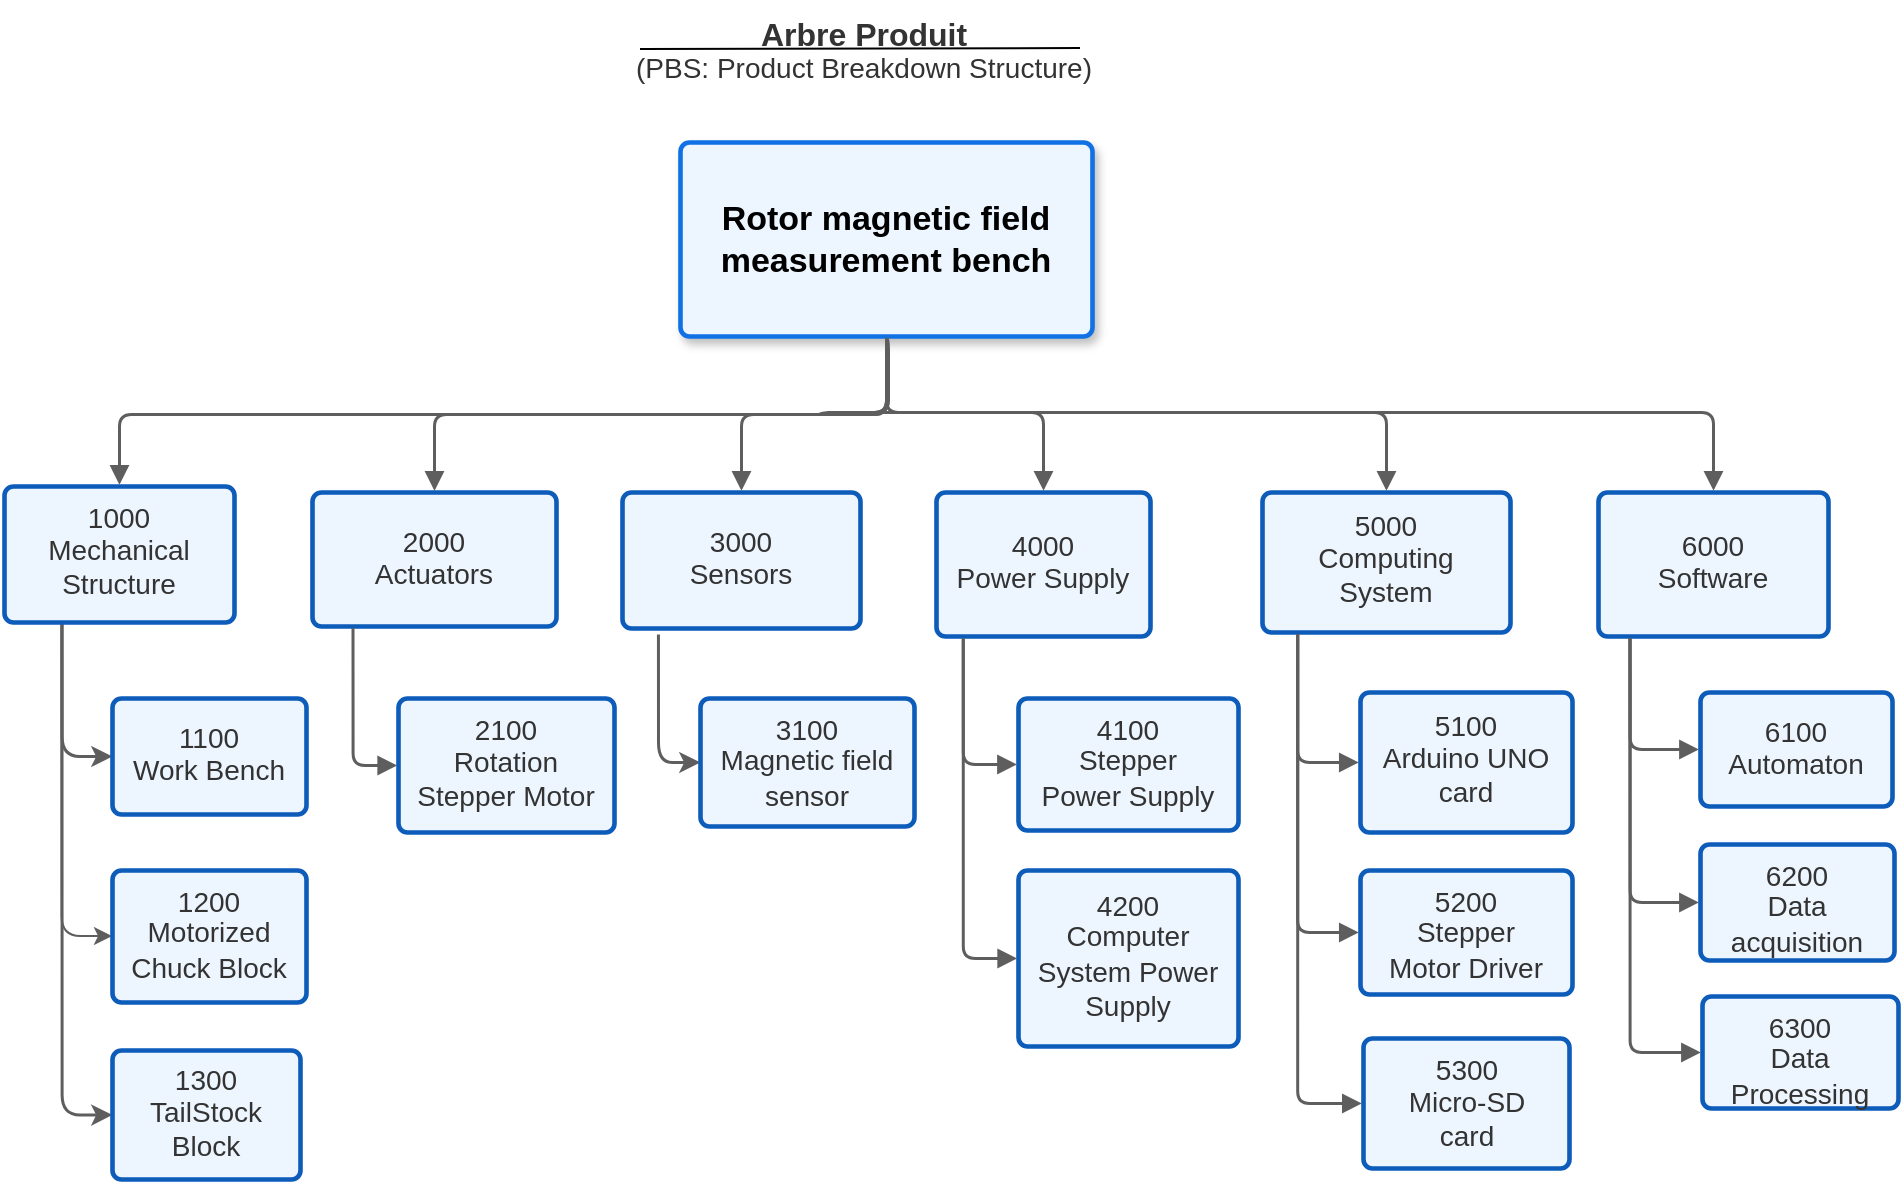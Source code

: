 <mxfile version="24.4.14" type="github" pages="3">
  <diagram id="VGt8NKjKaY3T89ASlulM" name="PBS">
    <mxGraphModel dx="1195" dy="638" grid="0" gridSize="10" guides="1" tooltips="1" connect="1" arrows="1" fold="1" page="0" pageScale="1" pageWidth="827" pageHeight="1169" math="0" shadow="0">
      <root>
        <mxCell id="0" />
        <mxCell id="1" parent="0" />
        <mxCell id="8GjarqtCZsp81MKR5A-h-42" value="Rotor magnetic field&#xa;measurement bench" style="html=1;overflow=block;blockSpacing=1;whiteSpace=wrap;fontSize=17;fontStyle=1;align=center;spacing=9;strokeColor=#1071e5;strokeOpacity=100;fillOpacity=100;rounded=1;absoluteArcSize=1;arcSize=9;fillColor=#edf5ff;strokeWidth=2.3;lucidId=op2DlNhiaoXF;shadow=1;" parent="1" vertex="1">
          <mxGeometry x="570" y="274" width="206" height="97" as="geometry" />
        </mxCell>
        <mxCell id="8GjarqtCZsp81MKR5A-h-43" value="&lt;div style=&quot;display: flex; justify-content: center; text-align: center; align-items: baseline; font-size: 16px; line-height: 1.25; margin-top: -2px;&quot;&gt;&lt;span style=&quot;&quot;&gt;&lt;span style=&quot;color: rgb(51, 51, 51); font-weight: bold;&quot;&gt;Arbre Produit&lt;/span&gt;&lt;span style=&quot;font-size: 14px; color: rgb(51, 51, 51); font-weight: bold;&quot;&gt;&lt;br&gt;&lt;/span&gt;&lt;/span&gt;&lt;/div&gt;&lt;div style=&quot;display: flex; justify-content: center; text-align: center; align-items: baseline; font-size: 14px; line-height: 1.25; margin-top: -2px;&quot;&gt;&lt;span style=&quot;font-size: 14px;&quot;&gt;&lt;span style=&quot;font-size: 14px; color: rgb(51, 51, 51);&quot;&gt;&lt;span style=&quot;font-size: 14px; color: rgb(51, 51, 51);&quot;&gt;(PBS: Product Breakdown Structure)&lt;/span&gt;&lt;/span&gt;&lt;/span&gt;&lt;/div&gt;" style="html=1;overflow=block;blockSpacing=1;whiteSpace=wrap;fontSize=14;spacing=3.8;strokeOpacity=0;fillOpacity=0;rounded=1;absoluteArcSize=1;arcSize=9;fillColor=#ffffff;strokeWidth=2.3;lucidId=op2DOxUPKWHS;" parent="1" vertex="1">
          <mxGeometry x="544" y="205" width="236" height="47" as="geometry" />
        </mxCell>
        <mxCell id="8GjarqtCZsp81MKR5A-h-85" style="edgeStyle=orthogonalEdgeStyle;rounded=1;orthogonalLoop=1;jettySize=auto;html=1;exitX=0.25;exitY=1;exitDx=0;exitDy=0;entryX=0;entryY=0.5;entryDx=0;entryDy=0;curved=0;strokeWidth=1.5;strokeColor=#5E5E5E;" parent="1" source="8GjarqtCZsp81MKR5A-h-45" target="8GjarqtCZsp81MKR5A-h-63" edge="1">
          <mxGeometry relative="1" as="geometry" />
        </mxCell>
        <mxCell id="8GjarqtCZsp81MKR5A-h-89" style="edgeStyle=orthogonalEdgeStyle;rounded=1;orthogonalLoop=1;jettySize=auto;html=1;exitX=0.25;exitY=1;exitDx=0;exitDy=0;entryX=0;entryY=0.5;entryDx=0;entryDy=0;curved=0;strokeColor=#5E5E5E;" parent="1" source="8GjarqtCZsp81MKR5A-h-45" target="8GjarqtCZsp81MKR5A-h-64" edge="1">
          <mxGeometry relative="1" as="geometry" />
        </mxCell>
        <mxCell id="8GjarqtCZsp81MKR5A-h-90" style="edgeStyle=orthogonalEdgeStyle;rounded=1;orthogonalLoop=1;jettySize=auto;html=1;exitX=0.25;exitY=1;exitDx=0;exitDy=0;entryX=0;entryY=0.5;entryDx=0;entryDy=0;curved=0;strokeWidth=1.5;strokeColor=#5E5E5E;" parent="1" source="8GjarqtCZsp81MKR5A-h-45" target="8GjarqtCZsp81MKR5A-h-65" edge="1">
          <mxGeometry relative="1" as="geometry" />
        </mxCell>
        <mxCell id="8GjarqtCZsp81MKR5A-h-45" value="&lt;div style=&quot;display: flex; justify-content: center; text-align: center; align-items: baseline; font-size: 14px; line-height: 1.25; margin-top: -2px;&quot;&gt;&lt;span style=&quot;font-size: 14px;&quot;&gt;&lt;span style=&quot;font-size: 14px; color: rgb(51, 51, 51);&quot;&gt;1000&lt;br&gt;&lt;/span&gt;&lt;/span&gt;&lt;/div&gt;&lt;div style=&quot;display: flex; justify-content: center; text-align: center; align-items: baseline; font-size: 14px; line-height: 1.25; margin-top: -2px;&quot;&gt;&lt;span style=&quot;font-size: 14px;&quot;&gt;&lt;span style=&quot;font-size: 14px; color: rgb(51, 51, 51);&quot;&gt;Mechanical Structure&lt;/span&gt;&lt;/span&gt;&lt;/div&gt;" style="html=1;overflow=block;blockSpacing=1;whiteSpace=wrap;fontSize=14;spacing=9;strokeColor=#0D5CBA;strokeOpacity=100;fillOpacity=100;rounded=1;absoluteArcSize=1;arcSize=9;fillColor=#edf5ff;strokeWidth=2.3;lucidId=op2DeZ.cYt9W;" parent="1" vertex="1">
          <mxGeometry x="232" y="446" width="115" height="68" as="geometry" />
        </mxCell>
        <mxCell id="8GjarqtCZsp81MKR5A-h-46" value="&lt;div style=&quot;display: flex; justify-content: center; text-align: center; align-items: baseline; font-size: 14px; line-height: 1.25; margin-top: -2px;&quot;&gt;&lt;span style=&quot;font-size: 14px;&quot;&gt;&lt;span style=&quot;font-size: 14px; color: rgb(51, 51, 51);&quot;&gt;2000&#xa;&lt;/span&gt;&lt;/span&gt;&lt;/div&gt;&lt;div style=&quot;display: flex; justify-content: center; text-align: center; align-items: baseline; font-size: 14px; line-height: 1.25; margin-top: -2px;&quot;&gt;&lt;span style=&quot;font-size: 14px;&quot;&gt;&lt;span style=&quot;font-size: 14px; color: rgb(51, 51, 51);&quot;&gt;Actuators&lt;/span&gt;&lt;/span&gt;&lt;/div&gt;" style="html=1;overflow=block;blockSpacing=1;whiteSpace=wrap;fontSize=14;spacing=9;strokeColor=#0D5CBA;strokeOpacity=100;fillOpacity=100;rounded=1;absoluteArcSize=1;arcSize=9;fillColor=#edf5ff;strokeWidth=2.3;lucidId=op2DIdq_~rvC;" parent="1" vertex="1">
          <mxGeometry x="386" y="449" width="122" height="67" as="geometry" />
        </mxCell>
        <mxCell id="8GjarqtCZsp81MKR5A-h-88" style="edgeStyle=orthogonalEdgeStyle;rounded=1;orthogonalLoop=1;jettySize=auto;html=1;exitX=0.151;exitY=1.044;exitDx=0;exitDy=0;entryX=0;entryY=0.5;entryDx=0;entryDy=0;strokeWidth=1.5;strokeColor=#5E5E5E;exitPerimeter=0;" parent="1" source="8GjarqtCZsp81MKR5A-h-47" target="8GjarqtCZsp81MKR5A-h-57" edge="1">
          <mxGeometry relative="1" as="geometry" />
        </mxCell>
        <mxCell id="8GjarqtCZsp81MKR5A-h-47" value="&lt;div style=&quot;display: flex; justify-content: center; text-align: center; align-items: baseline; font-size: 14px; line-height: 1.25; margin-top: -2px;&quot;&gt;&lt;span style=&quot;font-size: 14px;&quot;&gt;&lt;span style=&quot;font-size: 14px; color: rgb(51, 51, 51);&quot;&gt;3000&#xa;&lt;/span&gt;&lt;/span&gt;&lt;/div&gt;&lt;div style=&quot;display: flex; justify-content: center; text-align: center; align-items: baseline; font-size: 14px; line-height: 1.25; margin-top: -2px;&quot;&gt;&lt;span style=&quot;font-size: 14px;&quot;&gt;&lt;span style=&quot;font-size: 14px; color: rgb(51, 51, 51);&quot;&gt;Sensors&lt;/span&gt;&lt;/span&gt;&lt;/div&gt;" style="html=1;overflow=block;blockSpacing=1;whiteSpace=wrap;fontSize=14;spacing=9;strokeColor=#0D5CBA;strokeOpacity=100;fillOpacity=100;rounded=1;absoluteArcSize=1;arcSize=9;fillColor=#edf5ff;strokeWidth=2.3;lucidId=op2DrcHy-5GN;" parent="1" vertex="1">
          <mxGeometry x="541" y="449" width="119" height="68" as="geometry" />
        </mxCell>
        <mxCell id="8GjarqtCZsp81MKR5A-h-48" value="&lt;div style=&quot;display: flex; justify-content: center; text-align: center; align-items: baseline; font-size: 14px; line-height: 1.25; margin-top: -2px;&quot;&gt;&lt;span style=&quot;font-size: 14px;&quot;&gt;&lt;span style=&quot;font-size: 14px; color: rgb(51, 51, 51);&quot;&gt;4000&#xa;&lt;/span&gt;&lt;/span&gt;&lt;/div&gt;&lt;div style=&quot;display: flex; justify-content: center; text-align: center; align-items: baseline; font-size: 14px; line-height: 1.25; margin-top: -2px;&quot;&gt;&lt;span style=&quot;font-size: 14px;&quot;&gt;&lt;span style=&quot;font-size: 14px; color: rgb(51, 51, 51);&quot;&gt;Power Supply&lt;/span&gt;&lt;/span&gt;&lt;/div&gt;" style="html=1;overflow=block;blockSpacing=1;whiteSpace=wrap;fontSize=14;spacing=9;strokeColor=#0D5CBA;strokeOpacity=100;fillOpacity=100;rounded=1;absoluteArcSize=1;arcSize=9;fillColor=#edf5ff;strokeWidth=2.3;lucidId=op2DH3rtzFCJ;" parent="1" vertex="1">
          <mxGeometry x="698" y="449" width="107" height="72" as="geometry" />
        </mxCell>
        <mxCell id="8GjarqtCZsp81MKR5A-h-49" value="&lt;div style=&quot;display: flex; justify-content: center; text-align: center; align-items: baseline; font-size: 14px; line-height: 1.25; margin-top: -2px;&quot;&gt;&lt;span style=&quot;font-size: 14px;&quot;&gt;&lt;span style=&quot;font-size: 14px; color: rgb(51, 51, 51);&quot;&gt;5000&#xa;&lt;/span&gt;&lt;/span&gt;&lt;/div&gt;&lt;div style=&quot;display: flex; justify-content: center; text-align: center; align-items: baseline; font-size: 14px; line-height: 1.25; margin-top: -2px;&quot;&gt;&lt;span style=&quot;font-size: 14px;&quot;&gt;&lt;span style=&quot;font-size: 14px; color: rgb(51, 51, 51);&quot;&gt;Computing System&lt;/span&gt;&lt;/span&gt;&lt;/div&gt;" style="html=1;overflow=block;blockSpacing=1;whiteSpace=wrap;fontSize=14;spacing=9;strokeColor=#0D5CBA;strokeOpacity=100;fillOpacity=100;rounded=1;absoluteArcSize=1;arcSize=9;fillColor=#edf5ff;strokeWidth=2.3;lucidId=op2DZ983SHyo;" parent="1" vertex="1">
          <mxGeometry x="861" y="449" width="124" height="70" as="geometry" />
        </mxCell>
        <mxCell id="8GjarqtCZsp81MKR5A-h-50" value="" style="html=1;jettySize=18;whiteSpace=wrap;fontSize=14;strokeColor=#5E5E5E;strokeWidth=1.5;rounded=1;arcSize=12;edgeStyle=orthogonalEdgeStyle;startArrow=none;endArrow=block;endFill=1;exitX=0.5;exitY=1.011;exitPerimeter=0;entryX=0.5;entryY=-0.012;entryPerimeter=0;lucidId=op2D4Qm-s5.9;" parent="1" source="8GjarqtCZsp81MKR5A-h-42" target="8GjarqtCZsp81MKR5A-h-45" edge="1">
          <mxGeometry width="100" height="100" relative="1" as="geometry">
            <Array as="points">
              <mxPoint x="674" y="372" />
              <mxPoint x="674" y="409" />
              <mxPoint x="640" y="409" />
              <mxPoint x="289" y="410" />
            </Array>
          </mxGeometry>
        </mxCell>
        <mxCell id="8GjarqtCZsp81MKR5A-h-51" value="" style="html=1;jettySize=18;whiteSpace=wrap;fontSize=14;strokeColor=#5E5E5E;strokeWidth=1.5;rounded=1;arcSize=12;edgeStyle=orthogonalEdgeStyle;startArrow=none;endArrow=block;endFill=1;exitX=0.5;exitY=1.011;exitPerimeter=0;entryX=0.5;entryY=-0.012;entryPerimeter=0;lucidId=op2DSndrqWX7;" parent="1" source="8GjarqtCZsp81MKR5A-h-42" target="8GjarqtCZsp81MKR5A-h-46" edge="1">
          <mxGeometry width="100" height="100" relative="1" as="geometry">
            <Array as="points">
              <mxPoint x="673" y="410" />
              <mxPoint x="447" y="410" />
            </Array>
          </mxGeometry>
        </mxCell>
        <mxCell id="8GjarqtCZsp81MKR5A-h-52" value="" style="html=1;jettySize=18;whiteSpace=wrap;fontSize=14;strokeColor=#5E5E5E;strokeWidth=1.5;rounded=1;arcSize=12;edgeStyle=orthogonalEdgeStyle;startArrow=none;endArrow=block;endFill=1;exitX=0.5;exitY=1.011;exitPerimeter=0;entryX=0.5;entryY=-0.012;entryPerimeter=0;lucidId=op2DwWMJoZg.;" parent="1" source="8GjarqtCZsp81MKR5A-h-42" target="8GjarqtCZsp81MKR5A-h-47" edge="1">
          <mxGeometry width="100" height="100" relative="1" as="geometry">
            <Array as="points">
              <mxPoint x="641" y="410" />
              <mxPoint x="601" y="410" />
              <mxPoint x="601" y="484" />
            </Array>
          </mxGeometry>
        </mxCell>
        <mxCell id="8GjarqtCZsp81MKR5A-h-53" value="" style="html=1;jettySize=18;whiteSpace=wrap;fontSize=14;strokeColor=#5E5E5E;strokeWidth=1.5;rounded=1;arcSize=12;edgeStyle=orthogonalEdgeStyle;startArrow=none;endArrow=block;endFill=1;exitX=0.5;exitY=1.011;exitPerimeter=0;entryX=0.5;entryY=-0.012;entryPerimeter=0;lucidId=op2DVnM9Jc29;" parent="1" source="8GjarqtCZsp81MKR5A-h-42" target="8GjarqtCZsp81MKR5A-h-48" edge="1">
          <mxGeometry width="100" height="100" relative="1" as="geometry">
            <Array as="points">
              <mxPoint x="641" y="409" />
              <mxPoint x="751" y="409" />
              <mxPoint x="751" y="484" />
            </Array>
          </mxGeometry>
        </mxCell>
        <mxCell id="8GjarqtCZsp81MKR5A-h-54" value="" style="html=1;jettySize=18;whiteSpace=wrap;fontSize=14;strokeColor=#5E5E5E;strokeWidth=1.5;rounded=1;arcSize=12;edgeStyle=orthogonalEdgeStyle;startArrow=none;endArrow=block;endFill=1;exitX=0.5;exitY=1.011;exitPerimeter=0;entryX=0.5;entryY=-0.012;entryPerimeter=0;lucidId=op2DF9aEdJrC;" parent="1" source="8GjarqtCZsp81MKR5A-h-42" target="8GjarqtCZsp81MKR5A-h-49" edge="1">
          <mxGeometry width="100" height="100" relative="1" as="geometry">
            <Array as="points">
              <mxPoint x="673" y="409" />
              <mxPoint x="923" y="409" />
            </Array>
          </mxGeometry>
        </mxCell>
        <mxCell id="8GjarqtCZsp81MKR5A-h-55" value="&lt;div style=&quot;display: flex; justify-content: center; text-align: center; align-items: baseline; font-size: 14px; line-height: 1.25; margin-top: -2px;&quot;&gt;&lt;span style=&quot;font-size: 14px;&quot;&gt;&lt;span style=&quot;font-size: 14px; color: rgb(51, 51, 51);&quot;&gt;2100&#xa;&lt;/span&gt;&lt;/span&gt;&lt;/div&gt;&lt;div style=&quot;display: flex; justify-content: center; text-align: center; align-items: baseline; font-size: 14px; line-height: 1.25; margin-top: -2px;&quot;&gt;&lt;span style=&quot;font-size: 14px;&quot;&gt;&lt;span style=&quot;font-size: 14px; color: rgb(51, 51, 51);&quot;&gt;Rotation Stepper Motor&lt;/span&gt;&lt;/span&gt;&lt;/div&gt;" style="html=1;overflow=block;blockSpacing=1;whiteSpace=wrap;fontSize=14;spacing=9;strokeColor=#0D5CBA;strokeOpacity=100;fillOpacity=100;rounded=1;absoluteArcSize=1;arcSize=9;fillColor=#edf5ff;strokeWidth=2.3;lucidId=op2DPShWuuZC;" parent="1" vertex="1">
          <mxGeometry x="429" y="552" width="108" height="67" as="geometry" />
        </mxCell>
        <mxCell id="8GjarqtCZsp81MKR5A-h-56" value="" style="html=1;jettySize=18;whiteSpace=wrap;fontSize=14;strokeColor=#5E5E5E;strokeWidth=1.5;rounded=1;arcSize=12;edgeStyle=orthogonalEdgeStyle;startArrow=none;endArrow=block;endFill=1;exitX=0.166;exitY=1.012;exitPerimeter=0;entryX=-0.006;entryY=0.5;entryPerimeter=0;lucidId=op2D_loqMMDQ;" parent="1" source="8GjarqtCZsp81MKR5A-h-46" target="8GjarqtCZsp81MKR5A-h-55" edge="1">
          <mxGeometry width="100" height="100" relative="1" as="geometry">
            <Array as="points" />
          </mxGeometry>
        </mxCell>
        <mxCell id="8GjarqtCZsp81MKR5A-h-57" value="&lt;div style=&quot;display: flex; justify-content: center; text-align: center; align-items: baseline; font-size: 14px; line-height: 1.25; margin-top: -2px;&quot;&gt;&lt;span style=&quot;font-size: 14px;&quot;&gt;&lt;span style=&quot;font-size: 14px; color: rgb(51, 51, 51);&quot;&gt;3100&#xa;&lt;/span&gt;&lt;/span&gt;&lt;/div&gt;&lt;div style=&quot;display: flex; justify-content: center; text-align: center; align-items: baseline; font-size: 14px; line-height: 1.25; margin-top: -2px;&quot;&gt;&lt;span style=&quot;font-size: 14px;&quot;&gt;&lt;span style=&quot;font-size: 14px; color: rgb(51, 51, 51);&quot;&gt;Magnetic field sensor&lt;/span&gt;&lt;/span&gt;&lt;/div&gt;" style="html=1;overflow=block;blockSpacing=1;whiteSpace=wrap;fontSize=14;spacing=9;strokeColor=#0D5CBA;strokeOpacity=100;fillOpacity=100;rounded=1;absoluteArcSize=1;arcSize=9;fillColor=#edf5ff;strokeWidth=2.3;lucidId=op2D3rJPvKz7;" parent="1" vertex="1">
          <mxGeometry x="580" y="552" width="107" height="64" as="geometry" />
        </mxCell>
        <mxCell id="8GjarqtCZsp81MKR5A-h-59" value="&lt;div style=&quot;display: flex; justify-content: center; text-align: center; align-items: baseline; font-size: 14px; line-height: 1.25; margin-top: -2px;&quot;&gt;&lt;span style=&quot;font-size: 14px;&quot;&gt;&lt;span style=&quot;font-size: 14px; color: rgb(51, 51, 51);&quot;&gt;4100&#xa;&lt;/span&gt;&lt;/span&gt;&lt;/div&gt;&lt;div style=&quot;display: flex; justify-content: center; text-align: center; align-items: baseline; font-size: 14px; line-height: 1.25; margin-top: -2px;&quot;&gt;&lt;span style=&quot;font-size: 14px;&quot;&gt;&lt;span style=&quot;font-size: 14px; color: rgb(51, 51, 51);&quot;&gt;Stepper Power Supply&lt;/span&gt;&lt;/span&gt;&lt;/div&gt;" style="html=1;overflow=block;blockSpacing=1;whiteSpace=wrap;fontSize=14;spacing=9;strokeColor=#0D5CBA;strokeOpacity=100;fillOpacity=100;rounded=1;absoluteArcSize=1;arcSize=9;fillColor=#edf5ff;strokeWidth=2.3;lucidId=op2DEWVl0N-0;" parent="1" vertex="1">
          <mxGeometry x="739" y="552" width="110" height="66" as="geometry" />
        </mxCell>
        <mxCell id="8GjarqtCZsp81MKR5A-h-60" value="&lt;div style=&quot;display: flex; justify-content: center; text-align: center; align-items: baseline; font-size: 14px; line-height: 1.25; margin-top: -2px;&quot;&gt;&lt;span style=&quot;font-size: 14px;&quot;&gt;&lt;span style=&quot;font-size: 14px; color: rgb(51, 51, 51);&quot;&gt;4200&lt;br&gt;&lt;/span&gt;&lt;/span&gt;&lt;/div&gt;&lt;div style=&quot;display: flex; justify-content: center; text-align: center; align-items: baseline; font-size: 14px; line-height: 1.25; margin-top: -2px;&quot;&gt;&lt;span style=&quot;font-size: 14px;&quot;&gt;&lt;span style=&quot;font-size: 14px; color: rgb(51, 51, 51);&quot;&gt;Computer System Power Supply&lt;/span&gt;&lt;/span&gt;&lt;/div&gt;" style="html=1;overflow=block;blockSpacing=1;whiteSpace=wrap;fontSize=14;spacing=9;strokeColor=#0D5CBA;strokeOpacity=100;fillOpacity=100;rounded=1;absoluteArcSize=1;arcSize=9;fillColor=#edf5ff;strokeWidth=2.3;lucidId=op2DUKm2hryK;" parent="1" vertex="1">
          <mxGeometry x="739" y="638" width="110" height="88" as="geometry" />
        </mxCell>
        <mxCell id="8GjarqtCZsp81MKR5A-h-61" value="" style="html=1;jettySize=18;whiteSpace=wrap;fontSize=14;strokeColor=#5E5E5E;strokeWidth=1.5;rounded=1;arcSize=12;edgeStyle=orthogonalEdgeStyle;startArrow=none;endArrow=block;endFill=1;exitX=0.125;exitY=1.012;exitPerimeter=0;entryX=-0.007;entryY=0.5;entryPerimeter=0;lucidId=op2D_IdCv8ez;" parent="1" source="8GjarqtCZsp81MKR5A-h-48" target="8GjarqtCZsp81MKR5A-h-59" edge="1">
          <mxGeometry width="100" height="100" relative="1" as="geometry">
            <Array as="points">
              <mxPoint x="711" y="585" />
            </Array>
          </mxGeometry>
        </mxCell>
        <mxCell id="8GjarqtCZsp81MKR5A-h-62" value="" style="html=1;jettySize=18;whiteSpace=wrap;fontSize=14;strokeColor=#5E5E5E;strokeWidth=1.5;rounded=1;arcSize=12;edgeStyle=orthogonalEdgeStyle;startArrow=none;endArrow=block;endFill=1;exitX=0.125;exitY=1.012;exitPerimeter=0;entryX=-0.006;entryY=0.5;entryPerimeter=0;lucidId=op2D~V.C5mhO;" parent="1" source="8GjarqtCZsp81MKR5A-h-48" target="8GjarqtCZsp81MKR5A-h-60" edge="1">
          <mxGeometry width="100" height="100" relative="1" as="geometry">
            <Array as="points" />
          </mxGeometry>
        </mxCell>
        <mxCell id="8GjarqtCZsp81MKR5A-h-63" value="&lt;div style=&quot;display: flex; justify-content: center; text-align: center; align-items: baseline; font-size: 14px; line-height: 1.25; margin-top: -2px;&quot;&gt;&lt;span style=&quot;font-size: 14px;&quot;&gt;&lt;span style=&quot;font-size: 14px; color: rgb(51, 51, 51);&quot;&gt;1100&#xa;&lt;/span&gt;&lt;/span&gt;&lt;/div&gt;&lt;div style=&quot;display: flex; justify-content: center; text-align: center; align-items: baseline; font-size: 14px; line-height: 1.25; margin-top: -2px;&quot;&gt;&lt;span style=&quot;font-size: 14px;&quot;&gt;&lt;span style=&quot;font-size: 14px; color: rgb(51, 51, 51);&quot;&gt;Work Bench&lt;/span&gt;&lt;/span&gt;&lt;/div&gt;" style="html=1;overflow=block;blockSpacing=1;whiteSpace=wrap;fontSize=14;spacing=9;strokeColor=#0D5CBA;strokeOpacity=100;fillOpacity=100;rounded=1;absoluteArcSize=1;arcSize=9;fillColor=#edf5ff;strokeWidth=2.3;lucidId=op2DwUtpFRGd;" parent="1" vertex="1">
          <mxGeometry x="286" y="552" width="97" height="58" as="geometry" />
        </mxCell>
        <mxCell id="8GjarqtCZsp81MKR5A-h-64" value="&lt;div style=&quot;display: flex; justify-content: center; text-align: center; align-items: baseline; font-size: 14px; line-height: 1.25; margin-top: -2px;&quot;&gt;&lt;span style=&quot;font-size: 14px;&quot;&gt;&lt;span style=&quot;font-size: 14px; color: rgb(51, 51, 51);&quot;&gt;1200&lt;br&gt;&lt;/span&gt;&lt;/span&gt;&lt;/div&gt;&lt;div style=&quot;display: flex; justify-content: center; text-align: center; align-items: baseline; font-size: 14px; line-height: 1.25; margin-top: -2px;&quot;&gt;&lt;span style=&quot;font-size: 14px;&quot;&gt;&lt;span style=&quot;font-size: 14px; color: rgb(51, 51, 51);&quot;&gt;Motorized Chuck Block&lt;/span&gt;&lt;/span&gt;&lt;/div&gt;" style="html=1;overflow=block;blockSpacing=1;whiteSpace=wrap;fontSize=14;spacing=9;strokeColor=#0D5CBA;strokeOpacity=100;fillOpacity=100;rounded=1;absoluteArcSize=1;arcSize=9;fillColor=#edf5ff;strokeWidth=2.3;lucidId=op2D1d5.EJ8E;" parent="1" vertex="1">
          <mxGeometry x="286" y="638" width="97" height="66" as="geometry" />
        </mxCell>
        <mxCell id="8GjarqtCZsp81MKR5A-h-65" value="&lt;div style=&quot;display: flex; justify-content: center; text-align: center; align-items: baseline; font-size: 14px; line-height: 1.25; margin-top: -2px;&quot;&gt;&lt;span style=&quot;font-size: 14px;&quot;&gt;&lt;span style=&quot;font-size: 14px; color: rgb(51, 51, 51);&quot;&gt;1300&lt;br&gt;&lt;/span&gt;&lt;/span&gt;&lt;/div&gt;&lt;div style=&quot;display: flex; justify-content: center; text-align: center; align-items: baseline; font-size: 14px; line-height: 1.25; margin-top: -2px;&quot;&gt;&lt;span style=&quot;font-size: 14px;&quot;&gt;&lt;span style=&quot;font-size: 14px; color: rgb(51, 51, 51);&quot;&gt;TailStock Block&lt;/span&gt;&lt;/span&gt;&lt;/div&gt;" style="html=1;overflow=block;blockSpacing=1;whiteSpace=wrap;fontSize=14;spacing=9;strokeColor=#0D5CBA;strokeOpacity=100;fillOpacity=100;rounded=1;absoluteArcSize=1;arcSize=9;fillColor=#edf5ff;strokeWidth=2.3;lucidId=op2DaYbvGgqG;" parent="1" vertex="1">
          <mxGeometry x="286" y="728" width="94" height="64.5" as="geometry" />
        </mxCell>
        <mxCell id="8GjarqtCZsp81MKR5A-h-69" value="&lt;div style=&quot;display: flex; justify-content: center; text-align: center; align-items: baseline; font-size: 14px; line-height: 1.25; margin-top: -2px;&quot;&gt;&lt;span style=&quot;font-size: 14px;&quot;&gt;&lt;span style=&quot;font-size: 14px; color: rgb(51, 51, 51);&quot;&gt;5100&#xa;&lt;/span&gt;&lt;/span&gt;&lt;/div&gt;&lt;div style=&quot;display: flex; justify-content: center; text-align: center; align-items: baseline; font-size: 14px; line-height: 1.25; margin-top: -2px;&quot;&gt;&lt;span style=&quot;font-size: 14px;&quot;&gt;&lt;span style=&quot;font-size: 14px; color: rgb(51, 51, 51);&quot;&gt;Arduino UNO card&lt;/span&gt;&lt;/span&gt;&lt;/div&gt;" style="html=1;overflow=block;blockSpacing=1;whiteSpace=wrap;fontSize=14;spacing=9;strokeColor=#0D5CBA;strokeOpacity=100;fillOpacity=100;rounded=1;absoluteArcSize=1;arcSize=9;fillColor=#edf5ff;strokeWidth=2.3;lucidId=op2DwiNkQa2K;" parent="1" vertex="1">
          <mxGeometry x="910" y="549" width="106" height="70" as="geometry" />
        </mxCell>
        <mxCell id="8GjarqtCZsp81MKR5A-h-70" value="" style="html=1;jettySize=18;whiteSpace=wrap;fontSize=14;strokeColor=#5E5E5E;strokeWidth=1.5;rounded=1;arcSize=12;edgeStyle=orthogonalEdgeStyle;startArrow=none;endArrow=block;endFill=1;exitX=0.142;exitY=1.012;exitPerimeter=0;entryX=-0.008;entryY=0.5;entryPerimeter=0;lucidId=op2DSFLO5KK~;" parent="1" source="8GjarqtCZsp81MKR5A-h-49" target="8GjarqtCZsp81MKR5A-h-69" edge="1">
          <mxGeometry width="100" height="100" relative="1" as="geometry">
            <Array as="points" />
          </mxGeometry>
        </mxCell>
        <mxCell id="8GjarqtCZsp81MKR5A-h-71" value="&lt;div style=&quot;display: flex; justify-content: center; text-align: center; align-items: baseline; font-size: 14px; line-height: 1.25; margin-top: -2px;&quot;&gt;&lt;span style=&quot;font-size: 14px;&quot;&gt;&lt;span style=&quot;font-size: 14px; color: rgb(51, 51, 51);&quot;&gt;5200&#xa;&lt;/span&gt;&lt;/span&gt;&lt;/div&gt;&lt;div style=&quot;display: flex; justify-content: center; text-align: center; align-items: baseline; font-size: 14px; line-height: 1.25; margin-top: -2px;&quot;&gt;&lt;span style=&quot;font-size: 14px;&quot;&gt;&lt;span style=&quot;font-size: 14px; color: rgb(51, 51, 51);&quot;&gt;Stepper Motor Driver &lt;/span&gt;&lt;/span&gt;&lt;/div&gt;" style="html=1;overflow=block;blockSpacing=1;whiteSpace=wrap;fontSize=14;spacing=9;strokeColor=#0D5CBA;strokeOpacity=100;fillOpacity=100;rounded=1;absoluteArcSize=1;arcSize=9;fillColor=#edf5ff;strokeWidth=2.3;lucidId=QH2DF~hNH7CZ;" parent="1" vertex="1">
          <mxGeometry x="910" y="638" width="106" height="62" as="geometry" />
        </mxCell>
        <mxCell id="8GjarqtCZsp81MKR5A-h-72" value="" style="html=1;jettySize=18;whiteSpace=wrap;fontSize=14;strokeColor=#5E5E5E;strokeWidth=1.5;rounded=1;arcSize=12;edgeStyle=orthogonalEdgeStyle;startArrow=none;endArrow=block;endFill=1;exitX=0.142;exitY=1.012;exitPerimeter=0;entryX=-0.008;entryY=0.5;entryPerimeter=0;lucidId=vI2D_zl7JVAI;" parent="1" source="8GjarqtCZsp81MKR5A-h-49" target="8GjarqtCZsp81MKR5A-h-71" edge="1">
          <mxGeometry width="100" height="100" relative="1" as="geometry">
            <Array as="points" />
          </mxGeometry>
        </mxCell>
        <mxCell id="8GjarqtCZsp81MKR5A-h-73" value="&lt;div style=&quot;display: flex; justify-content: center; text-align: center; align-items: baseline; font-size: 14px; line-height: 1.25; margin-top: -2px;&quot;&gt;&lt;span style=&quot;font-size: 14px;&quot;&gt;&lt;span style=&quot;font-size: 14px; color: rgb(51, 51, 51);&quot;&gt;5300&#xa;&lt;/span&gt;&lt;/span&gt;&lt;/div&gt;&lt;div style=&quot;display: flex; justify-content: center; text-align: center; align-items: baseline; font-size: 14px; line-height: 1.25; margin-top: -2px;&quot;&gt;&lt;span style=&quot;font-size: 14px;&quot;&gt;&lt;span style=&quot;font-size: 14px; color: rgb(51, 51, 51);&quot;&gt;Micro-SD card&lt;/span&gt;&lt;/span&gt;&lt;/div&gt;" style="html=1;overflow=block;blockSpacing=1;whiteSpace=wrap;fontSize=14;spacing=9;strokeColor=#0D5CBA;strokeOpacity=100;fillOpacity=100;rounded=1;absoluteArcSize=1;arcSize=9;fillColor=#edf5ff;strokeWidth=2.3;lucidId=jJ2DOeKgWx2X;" parent="1" vertex="1">
          <mxGeometry x="911.5" y="722" width="103" height="65" as="geometry" />
        </mxCell>
        <mxCell id="8GjarqtCZsp81MKR5A-h-74" value="" style="html=1;jettySize=18;whiteSpace=wrap;fontSize=14;strokeColor=#5E5E5E;strokeWidth=1.5;rounded=1;arcSize=12;edgeStyle=orthogonalEdgeStyle;startArrow=none;endArrow=block;endFill=1;exitX=0.142;exitY=1.012;exitPerimeter=0;entryX=-0.008;entryY=0.5;entryPerimeter=0;lucidId=yM2DXgf9nWSb;" parent="1" source="8GjarqtCZsp81MKR5A-h-49" target="8GjarqtCZsp81MKR5A-h-73" edge="1">
          <mxGeometry width="100" height="100" relative="1" as="geometry">
            <Array as="points" />
          </mxGeometry>
        </mxCell>
        <mxCell id="8GjarqtCZsp81MKR5A-h-75" value="&lt;div style=&quot;display: flex; justify-content: center; text-align: center; align-items: baseline; font-size: 14px; line-height: 1.25; margin-top: -2px;&quot;&gt;&lt;span style=&quot;font-size: 14px;&quot;&gt;&lt;span style=&quot;font-size: 14px; color: rgb(51, 51, 51);&quot;&gt;6000&#xa;&lt;/span&gt;&lt;/span&gt;&lt;/div&gt;&lt;div style=&quot;display: flex; justify-content: center; text-align: center; align-items: baseline; font-size: 14px; line-height: 1.25; margin-top: -2px;&quot;&gt;&lt;span style=&quot;font-size: 14px;&quot;&gt;&lt;span style=&quot;font-size: 14px; color: rgb(51, 51, 51);&quot;&gt;Software&lt;/span&gt;&lt;/span&gt;&lt;/div&gt;" style="html=1;overflow=block;blockSpacing=1;whiteSpace=wrap;fontSize=14;spacing=9;strokeColor=#0D5CBA;strokeOpacity=100;fillOpacity=100;rounded=1;absoluteArcSize=1;arcSize=9;fillColor=#edf5ff;strokeWidth=2.3;lucidId=RX2Dc.WBU14V;" parent="1" vertex="1">
          <mxGeometry x="1029" y="449" width="115" height="72" as="geometry" />
        </mxCell>
        <mxCell id="8GjarqtCZsp81MKR5A-h-76" value="" style="html=1;jettySize=18;whiteSpace=wrap;fontSize=14;strokeColor=#5E5E5E;strokeWidth=1.5;rounded=1;arcSize=12;edgeStyle=orthogonalEdgeStyle;startArrow=none;endArrow=block;endFill=1;exitX=0.5;exitY=1.011;exitPerimeter=0;entryX=0.5;entryY=-0.012;entryPerimeter=0;lucidId=4Y2Dq01y5dqt;" parent="1" source="8GjarqtCZsp81MKR5A-h-42" target="8GjarqtCZsp81MKR5A-h-75" edge="1">
          <mxGeometry width="100" height="100" relative="1" as="geometry">
            <Array as="points">
              <mxPoint x="641" y="409" />
              <mxPoint x="1087" y="409" />
              <mxPoint x="1087" y="484" />
            </Array>
          </mxGeometry>
        </mxCell>
        <mxCell id="8GjarqtCZsp81MKR5A-h-77" value="&lt;div style=&quot;display: flex; justify-content: center; text-align: center; align-items: baseline; font-size: 14px; line-height: 1.25; margin-top: -2px;&quot;&gt;&lt;span style=&quot;font-size: 14px;&quot;&gt;&lt;span style=&quot;font-size: 14px; color: rgb(51, 51, 51);&quot;&gt;6100&#xa;&lt;/span&gt;&lt;/span&gt;&lt;/div&gt;&lt;div style=&quot;display: flex; justify-content: center; text-align: center; align-items: baseline; font-size: 14px; line-height: 1.25; margin-top: -2px;&quot;&gt;&lt;span style=&quot;font-size: 14px;&quot;&gt;&lt;span style=&quot;font-size: 14px; color: rgb(51, 51, 51);&quot;&gt;Automaton&lt;/span&gt;&lt;/span&gt;&lt;/div&gt;" style="html=1;overflow=block;blockSpacing=1;whiteSpace=wrap;fontSize=14;spacing=9;strokeColor=#0D5CBA;strokeOpacity=100;fillOpacity=100;rounded=1;absoluteArcSize=1;arcSize=9;fillColor=#edf5ff;strokeWidth=2.3;lucidId=7Y2DjmoZVE3K;" parent="1" vertex="1">
          <mxGeometry x="1080" y="549" width="96" height="57" as="geometry" />
        </mxCell>
        <mxCell id="8GjarqtCZsp81MKR5A-h-78" value="&lt;div style=&quot;display: flex; justify-content: center; text-align: center; align-items: baseline; font-size: 14px; line-height: 1.25; margin-top: -2px;&quot;&gt;&lt;span style=&quot;font-size: 14px;&quot;&gt;&lt;span style=&quot;font-size: 14px; color: rgb(51, 51, 51);&quot;&gt;6200&#xa;&lt;/span&gt;&lt;/span&gt;&lt;/div&gt;&lt;div style=&quot;display: flex; justify-content: center; text-align: center; align-items: baseline; font-size: 14px; line-height: 1.25; margin-top: -2px;&quot;&gt;&lt;span style=&quot;font-size: 14px;&quot;&gt;&lt;span style=&quot;font-size: 14px; color: rgb(51, 51, 51);&quot;&gt;Data acquisition&lt;/span&gt;&lt;/span&gt;&lt;/div&gt;" style="html=1;overflow=block;blockSpacing=1;whiteSpace=wrap;fontSize=14;spacing=9;strokeColor=#0D5CBA;strokeOpacity=100;fillOpacity=100;rounded=1;absoluteArcSize=1;arcSize=9;fillColor=#edf5ff;strokeWidth=2.3;lucidId=yZ2Dx6f_7SJq;" parent="1" vertex="1">
          <mxGeometry x="1080" y="625" width="97" height="58" as="geometry" />
        </mxCell>
        <mxCell id="8GjarqtCZsp81MKR5A-h-79" value="&lt;div style=&quot;display: flex; justify-content: center; text-align: center; align-items: baseline; font-size: 14px; line-height: 1.25; margin-top: -2px;&quot;&gt;&lt;span style=&quot;font-size: 14px;&quot;&gt;&lt;span style=&quot;font-size: 14px; color: rgb(51, 51, 51);&quot;&gt;6300&#xa;&lt;/span&gt;&lt;/span&gt;&lt;/div&gt;&lt;div style=&quot;display: flex; justify-content: center; text-align: center; align-items: baseline; font-size: 14px; line-height: 1.25; margin-top: -2px;&quot;&gt;&lt;span style=&quot;font-size: 14px;&quot;&gt;&lt;span style=&quot;font-size: 14px; color: rgb(51, 51, 51);&quot;&gt;Data Processing&lt;/span&gt;&lt;/span&gt;&lt;/div&gt;" style="html=1;overflow=block;blockSpacing=1;whiteSpace=wrap;fontSize=14;spacing=9;strokeColor=#0D5CBA;strokeOpacity=100;fillOpacity=100;rounded=1;absoluteArcSize=1;arcSize=9;fillColor=#edf5ff;strokeWidth=2.3;lucidId=YZ2DKWKq_tG.;" parent="1" vertex="1">
          <mxGeometry x="1081" y="701" width="98" height="56" as="geometry" />
        </mxCell>
        <mxCell id="8GjarqtCZsp81MKR5A-h-80" value="" style="html=1;jettySize=18;whiteSpace=wrap;fontSize=14;strokeColor=#5E5E5E;strokeWidth=1.5;rounded=1;arcSize=12;edgeStyle=orthogonalEdgeStyle;startArrow=none;endArrow=block;endFill=1;exitX=0.137;exitY=1.012;exitPerimeter=0;entryX=-0.008;entryY=0.5;entryPerimeter=0;lucidId=f02DgGN.fwjA;" parent="1" source="8GjarqtCZsp81MKR5A-h-75" target="8GjarqtCZsp81MKR5A-h-77" edge="1">
          <mxGeometry width="100" height="100" relative="1" as="geometry">
            <Array as="points" />
          </mxGeometry>
        </mxCell>
        <mxCell id="8GjarqtCZsp81MKR5A-h-81" value="" style="html=1;jettySize=18;whiteSpace=wrap;fontSize=14;strokeColor=#5E5E5E;strokeWidth=1.5;rounded=1;arcSize=12;edgeStyle=orthogonalEdgeStyle;startArrow=none;endArrow=block;endFill=1;exitX=0.137;exitY=1.012;exitPerimeter=0;entryX=-0.008;entryY=0.5;entryPerimeter=0;lucidId=j02Dbz7nteP1;" parent="1" source="8GjarqtCZsp81MKR5A-h-75" target="8GjarqtCZsp81MKR5A-h-78" edge="1">
          <mxGeometry width="100" height="100" relative="1" as="geometry">
            <Array as="points" />
          </mxGeometry>
        </mxCell>
        <mxCell id="8GjarqtCZsp81MKR5A-h-82" value="" style="html=1;jettySize=18;whiteSpace=wrap;fontSize=14;strokeColor=#5E5E5E;strokeWidth=1.5;rounded=1;arcSize=12;edgeStyle=orthogonalEdgeStyle;startArrow=none;endArrow=block;endFill=1;exitX=0.137;exitY=1.012;exitPerimeter=0;entryX=-0.008;entryY=0.5;entryPerimeter=0;lucidId=t02Dbb3X~-~c;" parent="1" source="8GjarqtCZsp81MKR5A-h-75" target="8GjarqtCZsp81MKR5A-h-79" edge="1">
          <mxGeometry width="100" height="100" relative="1" as="geometry">
            <Array as="points" />
          </mxGeometry>
        </mxCell>
        <mxCell id="8GjarqtCZsp81MKR5A-h-92" value="" style="endArrow=none;html=1;rounded=0;exitX=0;exitY=0.5;exitDx=0;exitDy=0;" parent="1" edge="1">
          <mxGeometry width="50" height="50" relative="1" as="geometry">
            <mxPoint x="550" y="227.5" as="sourcePoint" />
            <mxPoint x="770" y="227" as="targetPoint" />
          </mxGeometry>
        </mxCell>
      </root>
    </mxGraphModel>
  </diagram>
  <diagram id="POhslAR1wvACgLMzHcX8" name="WBS">
    <mxGraphModel dx="1434" dy="766" grid="0" gridSize="10" guides="1" tooltips="1" connect="1" arrows="1" fold="1" page="0" pageScale="1" pageWidth="827" pageHeight="1169" math="0" shadow="0">
      <root>
        <mxCell id="0" />
        <mxCell id="1" parent="0" />
      </root>
    </mxGraphModel>
  </diagram>
  <diagram id="d5aZngXSX7vcz7FWKPvq" name="Synoptic">
    <mxGraphModel dx="1834" dy="766" grid="0" gridSize="10" guides="1" tooltips="1" connect="1" arrows="1" fold="1" page="0" pageScale="1" pageWidth="827" pageHeight="1169" math="0" shadow="0">
      <root>
        <mxCell id="0" />
        <mxCell id="1" parent="0" />
        <mxCell id="MXdcKwibAUk7aoDQRohG-1" value="" style="html=1;overflow=block;blockSpacing=1;whiteSpace=wrap;fontSize=13;align=center;spacing=3.8;rounded=1;absoluteArcSize=1;arcSize=9;dashed=1;fixDash=1;strokeWidth=NaN;lucidId=neJCQycIsMct;" parent="1" vertex="1">
          <mxGeometry x="187" y="212" width="525" height="338" as="geometry" />
        </mxCell>
        <mxCell id="MXdcKwibAUk7aoDQRohG-3" value="&lt;div style=&quot;font-size: 15px;&quot;&gt;&lt;font style=&quot;font-size: 15px;&quot;&gt;&lt;b&gt;&lt;br&gt;&lt;/b&gt;&lt;/font&gt;&lt;/div&gt;&lt;div style=&quot;font-size: 15px;&quot;&gt;&lt;font style=&quot;font-size: 15px;&quot;&gt;&lt;b&gt;&lt;font style=&quot;font-size: 15px;&quot;&gt;MEGA2560&lt;/font&gt;&lt;br&gt;&lt;/b&gt;&lt;/font&gt;&lt;/div&gt;" style="html=1;overflow=block;blockSpacing=1;whiteSpace=wrap;fontSize=13;align=center;spacing=3.8;strokeColor=#008a0e;strokeOpacity=100;fillOpacity=100;rounded=1;absoluteArcSize=1;arcSize=9;fillColor=#e3fae3;strokeWidth=NaN;lucidId=vAICVZjkXimj;" parent="1" vertex="1">
          <mxGeometry x="500" y="298" width="184" height="95" as="geometry" />
        </mxCell>
        <mxCell id="MXdcKwibAUk7aoDQRohG-2" value="" style="html=1;overflow=block;blockSpacing=1;whiteSpace=wrap;fontSize=13;align=center;spacing=0;strokeColor=#5e5e5e;strokeOpacity=100;fillOpacity=100;rounded=0;absoluteArcSize=1;arcSize=9;rotation=90;fillColor=#f2f3f5;strokeWidth=1.5;lucidId=NzICSKtsHby3;glass=0;" parent="1" vertex="1">
          <mxGeometry x="92" y="314" width="49" height="51" as="geometry" />
        </mxCell>
        <mxCell id="MXdcKwibAUk7aoDQRohG-4" value="" style="html=1;overflow=block;blockSpacing=1;whiteSpace=wrap;shape=image;fontSize=13;spacing=0;strokeColor=none;strokeOpacity=100;rounded=1;absoluteArcSize=1;arcSize=9;strokeWidth=0;image=https://images.lucid.app/images/2bf2e281-e63b-4094-a0a2-95e3448d0fc6/content;imageAspect=0;lucidId=pRICNoLPJ4Pd;" parent="1" vertex="1">
          <mxGeometry x="562" y="300" width="58" height="39" as="geometry" />
        </mxCell>
        <mxCell id="MXdcKwibAUk7aoDQRohG-5" value="Driver&lt;br&gt;TB6600" style="html=1;overflow=block;blockSpacing=1;whiteSpace=wrap;fontSize=16.7;align=center;spacing=3.8;strokeColor=#008a0e;strokeOpacity=100;fillOpacity=100;rounded=1;absoluteArcSize=1;arcSize=9;fillColor=#e3fae3;strokeWidth=NaN;lucidId=tSICsN2mwRZC;" parent="1" vertex="1">
          <mxGeometry x="244" y="304" width="85" height="72" as="geometry" />
        </mxCell>
        <mxCell id="MXdcKwibAUk7aoDQRohG-6" value="DC power" style="html=1;overflow=block;blockSpacing=1;whiteSpace=wrap;fontSize=16.7;align=center;spacing=3.8;strokeColor=#000000;fillOpacity=100;rounded=1;absoluteArcSize=1;arcSize=9;fillColor=#fff0f0;strokeWidth=1;lucidId=nXICa3dpI2N5;" parent="1" vertex="1">
          <mxGeometry x="350" y="144" width="89" height="48" as="geometry" />
        </mxCell>
        <mxCell id="MXdcKwibAUk7aoDQRohG-7" value="microSD" style="html=1;overflow=block;blockSpacing=1;whiteSpace=wrap;fontSize=16.7;align=center;spacing=3.8;strokeColor=#008a0e;strokeOpacity=100;fillOpacity=100;rounded=1;absoluteArcSize=1;arcSize=9;fillColor=#e3fae3;strokeWidth=NaN;lucidId=20IC93ckv.jN;" parent="1" vertex="1">
          <mxGeometry x="767" y="301" width="77" height="39" as="geometry" />
        </mxCell>
        <mxCell id="MXdcKwibAUk7aoDQRohG-8" value="" style="html=1;jettySize=18;whiteSpace=wrap;fontSize=13;strokeColor=#1071e5;strokeOpacity=100;strokeWidth=4.5;rounded=1;arcSize=12;edgeStyle=orthogonalEdgeStyle;startArrow=none;endArrow=none;exitX=-0.01;exitY=0.5;exitPerimeter=0;entryX=1;entryY=0.25;lucidId=w1ICbb~EDq1Y;entryDx=0;entryDy=0;" parent="1" source="MXdcKwibAUk7aoDQRohG-7" target="MXdcKwibAUk7aoDQRohG-3" edge="1">
          <mxGeometry width="100" height="100" relative="1" as="geometry">
            <Array as="points" />
          </mxGeometry>
        </mxCell>
        <mxCell id="MXdcKwibAUk7aoDQRohG-9" value="&amp;nbsp;4&amp;nbsp; " style="text;html=1;resizable=0;labelBackgroundColor=default;align=center;verticalAlign=middle;fontStyle=1;fontColor=#333333;fontSize=13.3;" parent="MXdcKwibAUk7aoDQRohG-8" vertex="1">
          <mxGeometry x="-0.209" relative="1" as="geometry" />
        </mxCell>
        <mxCell id="MXdcKwibAUk7aoDQRohG-10" value="DC power" style="html=1;overflow=block;blockSpacing=1;whiteSpace=wrap;fontSize=16.7;align=center;spacing=3.8;strokeColor=#000000;fillOpacity=100;rounded=1;absoluteArcSize=1;arcSize=9;fillColor=#fff0f0;strokeWidth=1;lucidId=AZIC8iiOUr6U;" parent="1" vertex="1">
          <mxGeometry x="548" y="144" width="89" height="48" as="geometry" />
        </mxCell>
        <mxCell id="MXdcKwibAUk7aoDQRohG-11" value="" style="html=1;jettySize=18;whiteSpace=wrap;fontSize=13;strokeColor=#1071e5;strokeOpacity=100;strokeWidth=7.5;rounded=1;arcSize=12;edgeStyle=orthogonalEdgeStyle;startArrow=none;endArrow=none;exitX=-0.008;exitY=0.43;exitPerimeter=0;entryX=1;entryY=0.5;lucidId=l2ICC5.eeOom;entryDx=0;entryDy=0;exitDx=0;exitDy=0;" parent="1" edge="1" target="MXdcKwibAUk7aoDQRohG-5" source="MXdcKwibAUk7aoDQRohG-3">
          <mxGeometry width="100" height="100" relative="1" as="geometry">
            <Array as="points" />
            <mxPoint x="536.265" y="339.5" as="sourcePoint" />
            <mxPoint x="434.765" y="340" as="targetPoint" />
          </mxGeometry>
        </mxCell>
        <mxCell id="MXdcKwibAUk7aoDQRohG-12" value="&amp;nbsp;3&amp;nbsp;" style="text;html=1;resizable=0;labelBackgroundColor=default;align=center;verticalAlign=middle;fontStyle=1;fontColor=#333333;fontSize=13.3;" parent="MXdcKwibAUk7aoDQRohG-11" vertex="1">
          <mxGeometry relative="1" as="geometry" />
        </mxCell>
        <mxCell id="MXdcKwibAUk7aoDQRohG-13" value="" style="html=1;jettySize=18;whiteSpace=wrap;fontSize=13;strokeColor=#1071e5;strokeOpacity=100;strokeWidth=7.5;rounded=1;arcSize=12;edgeStyle=orthogonalEdgeStyle;startArrow=none;endArrow=none;exitX=-0.009;exitY=0.5;exitPerimeter=0;entryX=0.5;entryY=0.012;entryPerimeter=0;lucidId=iYICltOF_sVp;" parent="1" source="MXdcKwibAUk7aoDQRohG-5" target="MXdcKwibAUk7aoDQRohG-2" edge="1">
          <mxGeometry width="100" height="100" relative="1" as="geometry">
            <Array as="points" />
          </mxGeometry>
        </mxCell>
        <mxCell id="MXdcKwibAUk7aoDQRohG-14" value="&amp;nbsp;4&amp;nbsp; " style="text;html=1;resizable=0;labelBackgroundColor=default;align=center;verticalAlign=middle;fontStyle=1;fontColor=#333333;fontSize=13.3;" parent="MXdcKwibAUk7aoDQRohG-13" vertex="1">
          <mxGeometry x="-0.314" relative="1" as="geometry">
            <mxPoint x="9" as="offset" />
          </mxGeometry>
        </mxCell>
        <mxCell id="MXdcKwibAUk7aoDQRohG-15" value="" style="html=1;overflow=block;blockSpacing=1;whiteSpace=wrap;fontSize=13;align=center;spacing=9;strokeOpacity=0;fillOpacity=100;rounded=1;absoluteArcSize=1;arcSize=9;fillColor=#f2f3f5;strokeWidth=NaN;lucidId=~5IC7LnaRsC6;" parent="1" vertex="1">
          <mxGeometry x="20" y="9" width="238" height="109" as="geometry" />
        </mxCell>
        <mxCell id="MXdcKwibAUk7aoDQRohG-16" value="" style="html=1;jettySize=18;whiteSpace=wrap;fontSize=13;strokeColor=#1071e5;strokeOpacity=100;strokeWidth=7.5;rounded=1;arcSize=12;edgeStyle=orthogonalEdgeStyle;startArrow=none;endArrow=none;lucidId=v5IC~DPgcM3t;" parent="1" edge="1">
          <mxGeometry width="100" height="100" relative="1" as="geometry">
            <Array as="points" />
            <mxPoint x="113" y="98" as="sourcePoint" />
            <mxPoint x="34" y="98" as="targetPoint" />
          </mxGeometry>
        </mxCell>
        <mxCell id="MXdcKwibAUk7aoDQRohG-17" value="&amp;nbsp;n&amp;nbsp; " style="text;html=1;resizable=0;labelBackgroundColor=default;align=center;verticalAlign=middle;fontStyle=1;fontColor=#333333;fontSize=15;" parent="MXdcKwibAUk7aoDQRohG-16" vertex="1">
          <mxGeometry x="-0.133" relative="1" as="geometry" />
        </mxCell>
        <mxCell id="MXdcKwibAUk7aoDQRohG-18" value="" style="html=1;jettySize=18;whiteSpace=wrap;fontSize=13;strokeColor=#1071e5;strokeOpacity=100;dashed=1;fixDash=1;dashPattern=6 5;strokeWidth=3;rounded=1;arcSize=12;edgeStyle=orthogonalEdgeStyle;startArrow=none;endArrow=none;lucidId=24IC2yL6qF4_;" parent="1" edge="1">
          <mxGeometry width="100" height="100" relative="1" as="geometry">
            <Array as="points" />
            <mxPoint x="113" y="45" as="sourcePoint" />
            <mxPoint x="35" y="45" as="targetPoint" />
          </mxGeometry>
        </mxCell>
        <mxCell id="MXdcKwibAUk7aoDQRohG-19" value="" style="html=1;jettySize=18;whiteSpace=wrap;fontSize=13;strokeColor=#e81313;strokeOpacity=100;strokeWidth=3;rounded=1;arcSize=12;edgeStyle=orthogonalEdgeStyle;startArrow=none;endArrow=none;lucidId=e5IC8UU3CtJL;" parent="1" edge="1">
          <mxGeometry width="100" height="100" relative="1" as="geometry">
            <Array as="points" />
            <mxPoint x="34" y="27" as="sourcePoint" />
            <mxPoint x="113" y="27" as="targetPoint" />
          </mxGeometry>
        </mxCell>
        <mxCell id="MXdcKwibAUk7aoDQRohG-20" value="" style="html=1;jettySize=18;whiteSpace=wrap;fontSize=13;strokeColor=#1071e5;strokeOpacity=100;strokeWidth=3;rounded=1;arcSize=12;edgeStyle=orthogonalEdgeStyle;startArrow=none;endArrow=none;lucidId=C9ICiuXFk67W;" parent="1" edge="1">
          <mxGeometry width="100" height="100" relative="1" as="geometry">
            <Array as="points" />
            <mxPoint x="114" y="62" as="sourcePoint" />
            <mxPoint x="35" y="62" as="targetPoint" />
          </mxGeometry>
        </mxCell>
        <mxCell id="MXdcKwibAUk7aoDQRohG-21" value="&lt;div style=&quot;display: flex; justify-content: flex-start; text-align: left; align-items: baseline; font-size: 0; line-height: 1.25;margin-top: -2px;&quot;&gt;&lt;span&gt;&lt;span style=&quot;font-size:15px;color:#282c33;&quot;&gt;DC link&#xa;&lt;/span&gt;&lt;/span&gt;&lt;/div&gt;&lt;div style=&quot;display: flex; justify-content: flex-start; text-align: left; align-items: baseline; font-size: 0; line-height: 1.25;margin-top: -2px;&quot;&gt;&lt;span&gt;&lt;span style=&quot;font-size:15px;color:#282c33;&quot;&gt;I2C bus&#xa;&lt;/span&gt;&lt;/span&gt;&lt;/div&gt;&lt;div style=&quot;display: flex; justify-content: flex-start; text-align: left; align-items: baseline; font-size: 0; line-height: 1.25;margin-top: -2px;&quot;&gt;&lt;span&gt;&lt;span style=&quot;font-size:15px;color:#282c33;&quot;&gt;digital link&#xa;&lt;/span&gt;&lt;/span&gt;&lt;/div&gt;&lt;div style=&quot;display: flex; justify-content: flex-start; text-align: left; align-items: baseline; font-size: 0; line-height: 1.25;margin-top: -2px;&quot;&gt;&lt;span&gt;&lt;span style=&quot;font-size:15px;color:#282c33;&quot;&gt;serial digital link&#xa;&lt;/span&gt;&lt;/span&gt;&lt;/div&gt;&lt;div style=&quot;display: flex; justify-content: flex-start; text-align: left; align-items: baseline; font-size: 0; line-height: 1.25;margin-top: -2px;&quot;&gt;&lt;span&gt;&lt;span style=&quot;font-size:15px;color:#282c33;&quot;&gt;n-wire digital link &#xa;&lt;/span&gt;&lt;/span&gt;&lt;/div&gt;&lt;div style=&quot;display: flex; justify-content: flex-start; text-align: left; align-items: baseline; font-size: 0; line-height: 1.25;margin-top: -2px;&quot;&gt;&lt;span&gt;&lt;/span&gt;&lt;/div&gt;" style="html=1;overflow=block;blockSpacing=1;whiteSpace=wrap;fontSize=13;spacing=0;verticalAlign=top;strokeColor=none;strokeOpacity=100;fillOpacity=100;rounded=1;absoluteArcSize=1;arcSize=9;fillColor=none;strokeWidth=1.5;lucidId=h-IC1s1P4eVj;" parent="1" vertex="1">
          <mxGeometry x="126" y="24" width="125" height="89" as="geometry" />
        </mxCell>
        <mxCell id="MXdcKwibAUk7aoDQRohG-22" value="" style="html=1;jettySize=18;whiteSpace=wrap;fontSize=13;strokeColor=#e81313;strokeOpacity=100;strokeWidth=3;rounded=1;arcSize=12;edgeStyle=orthogonalEdgeStyle;startArrow=none;endArrow=none;exitX=0.5;exitY=1.016;exitPerimeter=0;entryX=0.5;entryY=-0.009;entryPerimeter=0;lucidId=KZICtbnfuQ17;" parent="1" source="MXdcKwibAUk7aoDQRohG-10" target="MXdcKwibAUk7aoDQRohG-3" edge="1">
          <mxGeometry width="100" height="100" relative="1" as="geometry">
            <Array as="points" />
          </mxGeometry>
        </mxCell>
        <mxCell id="MXdcKwibAUk7aoDQRohG-23" value="" style="html=1;jettySize=18;whiteSpace=wrap;fontSize=13;strokeColor=#e81313;strokeOpacity=100;strokeWidth=3;rounded=1;arcSize=12;edgeStyle=orthogonalEdgeStyle;startArrow=none;endArrow=none;exitX=0.5;exitY=1;entryX=0.524;entryY=-0.01;entryPerimeter=0;lucidId=ZXICT_i-C1am;exitDx=0;exitDy=0;" parent="1" source="seLuKdgiRzoSCshMdlrV-15" target="MXdcKwibAUk7aoDQRohG-5" edge="1">
          <mxGeometry width="100" height="100" relative="1" as="geometry">
            <Array as="points" />
          </mxGeometry>
        </mxCell>
        <mxCell id="MXdcKwibAUk7aoDQRohG-24" value="" style="html=1;jettySize=18;whiteSpace=wrap;fontSize=13;strokeColor=#1071e5;strokeOpacity=100;dashed=1;fixDash=1;dashPattern=6 5;strokeWidth=3;rounded=1;arcSize=12;edgeStyle=orthogonalEdgeStyle;startArrow=none;endArrow=none;exitX=-0.006;exitY=0.5;exitPerimeter=0;entryX=0.827;entryY=-0.009;entryPerimeter=0;lucidId=gcJCW0G16knU;" parent="1" source="MXdcKwibAUk7aoDQRohG-25" target="MXdcKwibAUk7aoDQRohG-3" edge="1">
          <mxGeometry width="100" height="100" relative="1" as="geometry">
            <Array as="points" />
          </mxGeometry>
        </mxCell>
        <mxCell id="MXdcKwibAUk7aoDQRohG-25" value="LCD display" style="html=1;overflow=block;blockSpacing=1;whiteSpace=wrap;fontSize=16.7;align=center;spacing=3.8;strokeColor=#008a0e;strokeOpacity=100;fillOpacity=100;rounded=1;absoluteArcSize=1;arcSize=9;fillColor=#e3fae3;strokeWidth=NaN;lucidId=wfJCey1MSa1q;" parent="1" vertex="1">
          <mxGeometry x="764" y="203" width="126" height="54" as="geometry" />
        </mxCell>
        <mxCell id="MXdcKwibAUk7aoDQRohG-26" value="Rotation&#xa;Stepper motor" style="html=1;overflow=block;blockSpacing=1;whiteSpace=wrap;fontSize=16.7;fontColor=#282c33;align=center;spacing=0;strokeColor=none;strokeOpacity=100;fillOpacity=100;rounded=1;absoluteArcSize=1;arcSize=9;fillColor=#ffffff;strokeWidth=1.5;lucidId=rgJCZE1M0kU5;" parent="1" vertex="1">
          <mxGeometry x="26.5" y="264" width="180" height="45" as="geometry" />
        </mxCell>
        <mxCell id="MXdcKwibAUk7aoDQRohG-27" value="&amp;nbsp;Computing system" style="html=1;overflow=block;blockSpacing=1;whiteSpace=wrap;fontSize=15;fontColor=#282c33;align=left;spacing=0;verticalAlign=top;strokeColor=none;strokeOpacity=100;fillOpacity=100;rounded=1;absoluteArcSize=1;arcSize=9;fillColor=#ffffff;strokeWidth=1.5;lucidId=7gJCHd.mq3Zo;" parent="1" vertex="1">
          <mxGeometry x="306" y="543" width="137" height="18" as="geometry" />
        </mxCell>
        <mxCell id="MXdcKwibAUk7aoDQRohG-28" value="" style="group;dropTarget=0;pointerEvents=0;" parent="1" vertex="1">
          <mxGeometry x="20" y="575" width="79" height="17" as="geometry" />
        </mxCell>
        <mxCell id="MXdcKwibAUk7aoDQRohG-29" value="&lt;div&gt;&lt;br&gt;&lt;/div&gt;&lt;div&gt;&lt;br&gt;&lt;/div&gt;" style="html=1;overflow=block;blockSpacing=1;whiteSpace=wrap;fontSize=16.7;align=center;spacing=9;strokeColor=#unset;fillOpacity=100;rounded=1;absoluteArcSize=1;arcSize=9;fillColor=#979ea8;strokeWidth=NaN;lucidId=gqJCTAgLAOx5;" parent="MXdcKwibAUk7aoDQRohG-28" vertex="1">
          <mxGeometry y="6" width="39" height="5" as="geometry" />
        </mxCell>
        <mxCell id="MXdcKwibAUk7aoDQRohG-30" value="" style="html=1;overflow=block;blockSpacing=1;whiteSpace=wrap;fontSize=16.7;align=center;spacing=9;strokeColor=#unset;fillOpacity=100;rounded=1;absoluteArcSize=1;arcSize=9;fillColor=#979ea8;strokeWidth=NaN;lucidId=rqJCgnRdxMBq;" parent="MXdcKwibAUk7aoDQRohG-28" vertex="1">
          <mxGeometry x="36" width="43" height="17" as="geometry" />
        </mxCell>
        <mxCell id="MXdcKwibAUk7aoDQRohG-31" value="" style="html=1;jettySize=18;whiteSpace=wrap;fontSize=13;strokeColor=#1071e5;strokeOpacity=100;dashed=1;fixDash=1;dashPattern=1 2;strokeWidth=3;rounded=1;arcSize=12;edgeStyle=orthogonalEdgeStyle;startArrow=none;endArrow=none;lucidId=SsJCbepxh2_w;" parent="1" edge="1">
          <mxGeometry width="100" height="100" relative="1" as="geometry">
            <Array as="points" />
            <mxPoint x="113" y="80" as="sourcePoint" />
            <mxPoint x="34" y="80" as="targetPoint" />
          </mxGeometry>
        </mxCell>
        <mxCell id="MXdcKwibAUk7aoDQRohG-32" value="" style="html=1;jettySize=18;whiteSpace=wrap;fontSize=13;strokeColor=#1071e5;strokeOpacity=100;dashed=1;fixDash=1;dashPattern=1 2;strokeWidth=3;rounded=1;arcSize=12;edgeStyle=orthogonalEdgeStyle;startArrow=none;endArrow=none;exitX=0.38;exitY=1.011;exitPerimeter=0;entryX=1.018;entryY=0.5;entryPerimeter=0;lucidId=~sJCrjoK775l;exitDx=0;exitDy=0;" parent="1" source="MXdcKwibAUk7aoDQRohG-3" target="MXdcKwibAUk7aoDQRohG-30" edge="1">
          <mxGeometry width="100" height="100" relative="1" as="geometry">
            <Array as="points" />
          </mxGeometry>
        </mxCell>
        <mxCell id="MXdcKwibAUk7aoDQRohG-33" value="X/Y/Z magnetic field &#xa;sensor" style="html=1;overflow=block;blockSpacing=1;whiteSpace=wrap;fontSize=16.7;fontColor=#282c33;align=center;spacing=0;strokeColor=none;strokeOpacity=100;fillOpacity=100;rounded=1;absoluteArcSize=1;arcSize=9;fillColor=#ffffff;strokeWidth=1.5;lucidId=stJCteFD6GQX;" parent="1" vertex="1">
          <mxGeometry x="-9" y="596" width="180" height="45" as="geometry" />
        </mxCell>
        <mxCell id="MXdcKwibAUk7aoDQRohG-34" value="&lt;div&gt;&lt;br&gt;&lt;/div&gt;&lt;div&gt;&lt;br&gt;&lt;/div&gt;" style="html=1;overflow=block;blockSpacing=1;whiteSpace=wrap;fontSize=16.7;align=center;spacing=9;strokeColor=#unset;fillOpacity=100;rounded=0;absoluteArcSize=1;arcSize=9;fillColor=#979ea8;strokeWidth=NaN;lucidId=gqJCTAgLAOx5;" parent="1" vertex="1">
          <mxGeometry x="82" y="333" width="10" height="11" as="geometry" />
        </mxCell>
        <mxCell id="seLuKdgiRzoSCshMdlrV-2" value="Driver A4988" style="html=1;overflow=block;blockSpacing=1;whiteSpace=wrap;fontSize=16.7;align=center;spacing=3.8;strokeColor=#008a0e;strokeOpacity=100;fillOpacity=100;rounded=1;absoluteArcSize=1;arcSize=9;fillColor=#e3fae3;strokeWidth=NaN;lucidId=tSICsN2mwRZC;" vertex="1" parent="1">
          <mxGeometry x="352.5" y="434" width="85" height="72" as="geometry" />
        </mxCell>
        <mxCell id="seLuKdgiRzoSCshMdlrV-4" value="" style="html=1;jettySize=18;whiteSpace=wrap;fontSize=13;strokeColor=#1071e5;strokeOpacity=100;strokeWidth=7.5;rounded=1;arcSize=12;edgeStyle=orthogonalEdgeStyle;startArrow=none;endArrow=none;exitX=-0.009;exitY=0.5;exitPerimeter=0;entryX=0.5;entryY=0.012;entryPerimeter=0;lucidId=iYICltOF_sVp;" edge="1" parent="1" source="seLuKdgiRzoSCshMdlrV-2" target="seLuKdgiRzoSCshMdlrV-1">
          <mxGeometry width="100" height="100" relative="1" as="geometry">
            <Array as="points" />
          </mxGeometry>
        </mxCell>
        <mxCell id="seLuKdgiRzoSCshMdlrV-5" value="&amp;nbsp;4&amp;nbsp; " style="text;html=1;resizable=0;labelBackgroundColor=default;align=center;verticalAlign=middle;fontStyle=1;fontColor=#333333;fontSize=13.3;" vertex="1" parent="seLuKdgiRzoSCshMdlrV-4">
          <mxGeometry x="-0.314" relative="1" as="geometry">
            <mxPoint x="-59" as="offset" />
          </mxGeometry>
        </mxCell>
        <mxCell id="seLuKdgiRzoSCshMdlrV-6" value="Vertical motion stepper motor&lt;br&gt;&lt;div&gt;&lt;br&gt;&lt;/div&gt;" style="html=1;overflow=block;blockSpacing=1;whiteSpace=wrap;fontSize=16.7;fontColor=#282c33;align=center;spacing=0;strokeColor=none;strokeOpacity=100;fillOpacity=100;rounded=1;absoluteArcSize=1;arcSize=9;fillColor=#ffffff;strokeWidth=1.5;lucidId=rgJCZE1M0kU5;" vertex="1" parent="1">
          <mxGeometry x="47" y="498" width="129" height="45" as="geometry" />
        </mxCell>
        <mxCell id="seLuKdgiRzoSCshMdlrV-7" value="&lt;div&gt;&lt;br&gt;&lt;/div&gt;&lt;div&gt;&lt;br&gt;&lt;/div&gt;" style="html=1;overflow=block;blockSpacing=1;whiteSpace=wrap;fontSize=16.7;align=center;spacing=9;strokeColor=#unset;fillOpacity=100;rounded=0;absoluteArcSize=1;arcSize=9;fillColor=#979ea8;strokeWidth=NaN;lucidId=gqJCTAgLAOx5;rotation=90;" vertex="1" parent="1">
          <mxGeometry x="82.75" y="417.25" width="69.5" height="3" as="geometry" />
        </mxCell>
        <mxCell id="seLuKdgiRzoSCshMdlrV-8" value="" style="html=1;jettySize=18;whiteSpace=wrap;fontSize=13;strokeColor=#1071e5;strokeOpacity=100;strokeWidth=7.5;rounded=1;arcSize=12;edgeStyle=orthogonalEdgeStyle;startArrow=none;endArrow=none;exitX=0.25;exitY=1;lucidId=l2ICC5.eeOom;entryX=1;entryY=0.5;entryDx=0;entryDy=0;exitDx=0;exitDy=0;" edge="1" parent="1" source="MXdcKwibAUk7aoDQRohG-3" target="seLuKdgiRzoSCshMdlrV-2">
          <mxGeometry width="100" height="100" relative="1" as="geometry">
            <Array as="points" />
            <mxPoint x="546.265" y="349.5" as="sourcePoint" />
            <mxPoint x="444.765" y="350" as="targetPoint" />
          </mxGeometry>
        </mxCell>
        <mxCell id="seLuKdgiRzoSCshMdlrV-9" value="&amp;nbsp;3&amp;nbsp;" style="text;html=1;resizable=0;labelBackgroundColor=default;align=center;verticalAlign=middle;fontStyle=1;fontColor=#333333;fontSize=13.3;" vertex="1" parent="seLuKdgiRzoSCshMdlrV-8">
          <mxGeometry relative="1" as="geometry">
            <mxPoint x="-52" as="offset" />
          </mxGeometry>
        </mxCell>
        <mxCell id="seLuKdgiRzoSCshMdlrV-10" value="&lt;div style=&quot;font-size: 11px;&quot; align=&quot;left&quot;&gt;&lt;font style=&quot;font-size: 11px;&quot;&gt;STEP&lt;br&gt;DIR&lt;br&gt;ENABLE &lt;/font&gt;&lt;/div&gt;" style="text;html=1;resizable=0;labelBackgroundColor=default;align=left;verticalAlign=middle;fontStyle=1;fontColor=#333333;fontSize=13.3;" vertex="1" parent="1">
          <mxGeometry x="420.998" y="308.997" as="geometry" />
        </mxCell>
        <mxCell id="seLuKdgiRzoSCshMdlrV-14" value="&lt;div style=&quot;font-size: 12px;&quot; align=&quot;left&quot;&gt;&lt;font style=&quot;font-size: 10px;&quot;&gt;STEP&lt;br&gt;DIR&lt;br&gt;ENABLE &lt;/font&gt;&lt;/div&gt;" style="text;html=1;resizable=0;labelBackgroundColor=default;align=left;verticalAlign=middle;fontStyle=1;fontColor=#333333;fontSize=13.3;" vertex="1" parent="1">
          <mxGeometry x="488.998" y="441.997" as="geometry" />
        </mxCell>
        <mxCell id="seLuKdgiRzoSCshMdlrV-1" value="" style="html=1;overflow=block;blockSpacing=1;whiteSpace=wrap;fontSize=13;align=center;spacing=0;strokeColor=#5e5e5e;strokeOpacity=100;fillOpacity=100;rounded=0;absoluteArcSize=1;arcSize=9;rotation=90;fillColor=#f2f3f5;strokeWidth=1.5;lucidId=NzICSKtsHby3;glass=0;" vertex="1" parent="1">
          <mxGeometry x="100.25" y="452.75" width="34.5" height="36" as="geometry" />
        </mxCell>
        <mxCell id="seLuKdgiRzoSCshMdlrV-15" value="DC power&lt;br&gt;12 V / 5 A" style="html=1;overflow=block;blockSpacing=1;whiteSpace=wrap;fontSize=16.7;align=center;spacing=3.8;strokeColor=#000000;fillOpacity=100;rounded=1;absoluteArcSize=1;arcSize=9;fillColor=#fff0f0;strokeWidth=1;lucidId=AZIC8iiOUr6U;" vertex="1" parent="1">
          <mxGeometry x="244" y="144" width="89" height="48" as="geometry" />
        </mxCell>
        <mxCell id="seLuKdgiRzoSCshMdlrV-16" value="" style="html=1;jettySize=18;whiteSpace=wrap;fontSize=13;strokeColor=#e81313;strokeOpacity=100;strokeWidth=3;rounded=1;arcSize=12;edgeStyle=orthogonalEdgeStyle;startArrow=none;endArrow=none;exitX=0.5;exitY=1;entryX=0.5;entryY=0;lucidId=ZXICT_i-C1am;exitDx=0;exitDy=0;entryDx=0;entryDy=0;" edge="1" parent="1" source="MXdcKwibAUk7aoDQRohG-6" target="seLuKdgiRzoSCshMdlrV-2">
          <mxGeometry width="100" height="100" relative="1" as="geometry">
            <Array as="points" />
            <mxPoint x="393.16" y="193" as="sourcePoint" />
            <mxPoint x="393.16" y="304" as="targetPoint" />
          </mxGeometry>
        </mxCell>
        <mxCell id="seLuKdgiRzoSCshMdlrV-17" value="" style="image;html=1;image=img/lib/clip_art/computers/Workstation_128x128.png" vertex="1" parent="1">
          <mxGeometry x="791" y="414" width="295" height="260" as="geometry" />
        </mxCell>
        <mxCell id="seLuKdgiRzoSCshMdlrV-19" value="" style="html=1;jettySize=18;whiteSpace=wrap;fontSize=13;strokeColor=#1071e5;strokeOpacity=100;dashed=1;fixDash=1;dashPattern=1 2;strokeWidth=3;rounded=1;arcSize=12;edgeStyle=orthogonalEdgeStyle;startArrow=none;endArrow=none;exitX=0.856;exitY=1.006;lucidId=~sJCrjoK775l;exitDx=0;exitDy=0;entryX=0.136;entryY=0.727;entryDx=0;entryDy=0;entryPerimeter=0;exitPerimeter=0;" edge="1" parent="1" source="MXdcKwibAUk7aoDQRohG-3" target="seLuKdgiRzoSCshMdlrV-17">
          <mxGeometry width="100" height="100" relative="1" as="geometry">
            <Array as="points">
              <mxPoint x="658" y="603" />
            </Array>
            <mxPoint x="602" y="404" as="sourcePoint" />
            <mxPoint x="110" y="594" as="targetPoint" />
          </mxGeometry>
        </mxCell>
        <mxCell id="seLuKdgiRzoSCshMdlrV-21" value="&lt;b&gt;&amp;nbsp;USB&amp;nbsp; &lt;/b&gt;" style="edgeLabel;html=1;align=center;verticalAlign=middle;resizable=0;points=[];fontColor=#007FFF;" vertex="1" connectable="0" parent="seLuKdgiRzoSCshMdlrV-19">
          <mxGeometry x="0.58" y="-3" relative="1" as="geometry">
            <mxPoint x="75" y="-3" as="offset" />
          </mxGeometry>
        </mxCell>
        <mxCell id="seLuKdgiRzoSCshMdlrV-20" value="Dedicated PC" style="html=1;overflow=block;blockSpacing=1;whiteSpace=wrap;fontSize=16.7;fontColor=#282c33;align=center;spacing=0;strokeColor=none;strokeOpacity=100;fillOpacity=100;rounded=1;absoluteArcSize=1;arcSize=9;fillColor=#ffffff;strokeWidth=1.5;lucidId=stJCteFD6GQX;" vertex="1" parent="1">
          <mxGeometry x="853" y="675" width="180" height="45" as="geometry" />
        </mxCell>
        <mxCell id="seLuKdgiRzoSCshMdlrV-27" value="" style="html=1;overflow=block;blockSpacing=1;whiteSpace=wrap;fontSize=16.7;align=center;spacing=9;strokeColor=#unset;fillOpacity=100;rounded=1;absoluteArcSize=1;arcSize=9;fillColor=#333333;strokeWidth=NaN;lucidId=rqJCgnRdxMBq;" vertex="1" parent="1">
          <mxGeometry x="66" y="661" width="30" height="17" as="geometry" />
        </mxCell>
        <mxCell id="seLuKdgiRzoSCshMdlrV-30" value="&lt;font style=&quot;font-size: 10px;&quot; color=&quot;#007fff&quot;&gt;TX1/RX1&lt;/font&gt;" style="text;html=1;align=center;verticalAlign=middle;resizable=0;points=[];autosize=1;strokeColor=none;fillColor=none;fontStyle=1;fontSize=8;" vertex="1" parent="1">
          <mxGeometry x="543" y="375" width="59" height="24" as="geometry" />
        </mxCell>
        <mxCell id="seLuKdgiRzoSCshMdlrV-31" value="&lt;font size=&quot;1&quot; color=&quot;#007fff&quot;&gt;&lt;b&gt;USB&lt;/b&gt;&lt;/font&gt;" style="text;html=1;align=center;verticalAlign=middle;resizable=0;points=[];autosize=1;strokeColor=none;fillColor=none;" vertex="1" parent="1">
          <mxGeometry x="637" y="373" width="39" height="26" as="geometry" />
        </mxCell>
        <mxCell id="seLuKdgiRzoSCshMdlrV-35" value="" style="html=1;jettySize=18;whiteSpace=wrap;fontSize=13;strokeColor=#1071e5;strokeOpacity=100;strokeWidth=2;rounded=1;arcSize=12;edgeStyle=orthogonalEdgeStyle;startArrow=none;endArrow=none;exitX=0.63;exitY=1.011;exitPerimeter=0;entryX=1;entryY=0.5;lucidId=iYICltOF_sVp;entryDx=0;entryDy=0;exitDx=0;exitDy=0;" edge="1" parent="1" source="MXdcKwibAUk7aoDQRohG-3" target="seLuKdgiRzoSCshMdlrV-27">
          <mxGeometry width="100" height="100" relative="1" as="geometry">
            <Array as="points" />
            <mxPoint x="362" y="480" as="sourcePoint" />
            <mxPoint x="145" y="481" as="targetPoint" />
          </mxGeometry>
        </mxCell>
        <mxCell id="seLuKdgiRzoSCshMdlrV-39" value="Limit switch sensor" style="html=1;overflow=block;blockSpacing=1;whiteSpace=wrap;fontSize=16.7;fontColor=#282c33;align=center;spacing=0;strokeColor=none;strokeOpacity=100;fillOpacity=100;rounded=1;absoluteArcSize=1;arcSize=9;fillColor=#ffffff;strokeWidth=1.5;lucidId=rgJCZE1M0kU5;" vertex="1" parent="1">
          <mxGeometry x="8.5" y="681" width="163.5" height="26" as="geometry" />
        </mxCell>
      </root>
    </mxGraphModel>
  </diagram>
</mxfile>
